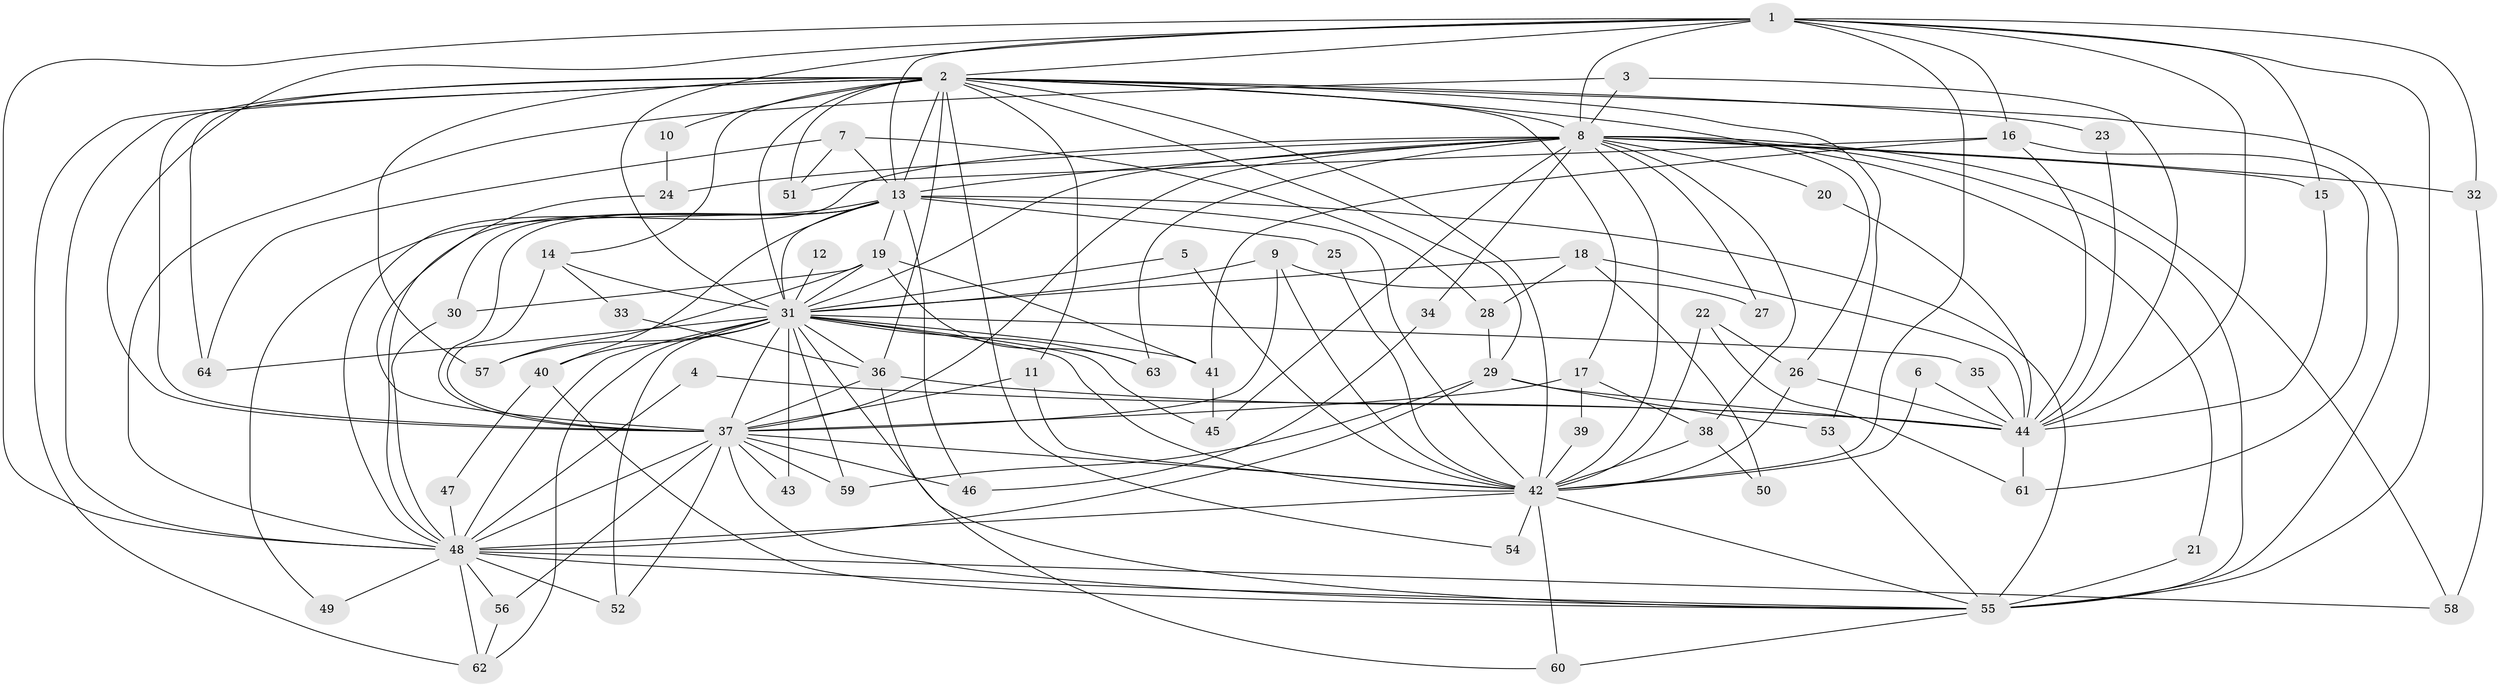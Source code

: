 // original degree distribution, {23: 0.009523809523809525, 18: 0.009523809523809525, 29: 0.009523809523809525, 16: 0.009523809523809525, 22: 0.01904761904761905, 19: 0.009523809523809525, 17: 0.01904761904761905, 21: 0.009523809523809525, 4: 0.10476190476190476, 3: 0.23809523809523808, 5: 0.02857142857142857, 14: 0.009523809523809525, 2: 0.5047619047619047, 6: 0.01904761904761905}
// Generated by graph-tools (version 1.1) at 2025/36/03/04/25 23:36:25]
// undirected, 64 vertices, 170 edges
graph export_dot {
  node [color=gray90,style=filled];
  1;
  2;
  3;
  4;
  5;
  6;
  7;
  8;
  9;
  10;
  11;
  12;
  13;
  14;
  15;
  16;
  17;
  18;
  19;
  20;
  21;
  22;
  23;
  24;
  25;
  26;
  27;
  28;
  29;
  30;
  31;
  32;
  33;
  34;
  35;
  36;
  37;
  38;
  39;
  40;
  41;
  42;
  43;
  44;
  45;
  46;
  47;
  48;
  49;
  50;
  51;
  52;
  53;
  54;
  55;
  56;
  57;
  58;
  59;
  60;
  61;
  62;
  63;
  64;
  1 -- 2 [weight=2.0];
  1 -- 8 [weight=1.0];
  1 -- 13 [weight=1.0];
  1 -- 15 [weight=1.0];
  1 -- 16 [weight=1.0];
  1 -- 31 [weight=1.0];
  1 -- 32 [weight=1.0];
  1 -- 37 [weight=1.0];
  1 -- 42 [weight=2.0];
  1 -- 44 [weight=1.0];
  1 -- 48 [weight=2.0];
  1 -- 55 [weight=2.0];
  2 -- 8 [weight=3.0];
  2 -- 10 [weight=2.0];
  2 -- 11 [weight=1.0];
  2 -- 13 [weight=2.0];
  2 -- 14 [weight=1.0];
  2 -- 17 [weight=1.0];
  2 -- 23 [weight=1.0];
  2 -- 26 [weight=1.0];
  2 -- 29 [weight=1.0];
  2 -- 31 [weight=3.0];
  2 -- 36 [weight=1.0];
  2 -- 37 [weight=2.0];
  2 -- 42 [weight=2.0];
  2 -- 48 [weight=2.0];
  2 -- 51 [weight=1.0];
  2 -- 53 [weight=1.0];
  2 -- 54 [weight=1.0];
  2 -- 55 [weight=2.0];
  2 -- 57 [weight=1.0];
  2 -- 62 [weight=1.0];
  2 -- 64 [weight=2.0];
  3 -- 8 [weight=1.0];
  3 -- 44 [weight=1.0];
  3 -- 48 [weight=1.0];
  4 -- 44 [weight=1.0];
  4 -- 48 [weight=2.0];
  5 -- 31 [weight=1.0];
  5 -- 42 [weight=1.0];
  6 -- 42 [weight=1.0];
  6 -- 44 [weight=1.0];
  7 -- 13 [weight=1.0];
  7 -- 28 [weight=1.0];
  7 -- 51 [weight=1.0];
  7 -- 64 [weight=1.0];
  8 -- 13 [weight=1.0];
  8 -- 15 [weight=1.0];
  8 -- 20 [weight=1.0];
  8 -- 21 [weight=1.0];
  8 -- 24 [weight=1.0];
  8 -- 27 [weight=1.0];
  8 -- 31 [weight=1.0];
  8 -- 32 [weight=1.0];
  8 -- 34 [weight=1.0];
  8 -- 37 [weight=1.0];
  8 -- 38 [weight=1.0];
  8 -- 42 [weight=1.0];
  8 -- 45 [weight=1.0];
  8 -- 48 [weight=1.0];
  8 -- 55 [weight=1.0];
  8 -- 58 [weight=1.0];
  8 -- 63 [weight=1.0];
  9 -- 27 [weight=1.0];
  9 -- 31 [weight=1.0];
  9 -- 37 [weight=1.0];
  9 -- 42 [weight=1.0];
  10 -- 24 [weight=1.0];
  11 -- 37 [weight=1.0];
  11 -- 42 [weight=1.0];
  12 -- 31 [weight=1.0];
  13 -- 19 [weight=1.0];
  13 -- 25 [weight=1.0];
  13 -- 30 [weight=1.0];
  13 -- 31 [weight=1.0];
  13 -- 37 [weight=1.0];
  13 -- 40 [weight=1.0];
  13 -- 42 [weight=1.0];
  13 -- 46 [weight=2.0];
  13 -- 48 [weight=1.0];
  13 -- 49 [weight=1.0];
  13 -- 55 [weight=2.0];
  14 -- 31 [weight=1.0];
  14 -- 33 [weight=1.0];
  14 -- 37 [weight=1.0];
  15 -- 44 [weight=1.0];
  16 -- 41 [weight=1.0];
  16 -- 44 [weight=1.0];
  16 -- 51 [weight=1.0];
  16 -- 61 [weight=1.0];
  17 -- 37 [weight=2.0];
  17 -- 38 [weight=1.0];
  17 -- 39 [weight=1.0];
  18 -- 28 [weight=1.0];
  18 -- 31 [weight=1.0];
  18 -- 44 [weight=1.0];
  18 -- 50 [weight=1.0];
  19 -- 30 [weight=1.0];
  19 -- 31 [weight=1.0];
  19 -- 41 [weight=1.0];
  19 -- 57 [weight=1.0];
  19 -- 63 [weight=1.0];
  20 -- 44 [weight=1.0];
  21 -- 55 [weight=1.0];
  22 -- 26 [weight=1.0];
  22 -- 42 [weight=1.0];
  22 -- 61 [weight=1.0];
  23 -- 44 [weight=1.0];
  24 -- 37 [weight=1.0];
  25 -- 42 [weight=1.0];
  26 -- 42 [weight=1.0];
  26 -- 44 [weight=1.0];
  28 -- 29 [weight=1.0];
  29 -- 44 [weight=1.0];
  29 -- 48 [weight=1.0];
  29 -- 53 [weight=1.0];
  29 -- 59 [weight=1.0];
  30 -- 48 [weight=1.0];
  31 -- 35 [weight=1.0];
  31 -- 36 [weight=1.0];
  31 -- 37 [weight=1.0];
  31 -- 40 [weight=1.0];
  31 -- 41 [weight=1.0];
  31 -- 42 [weight=1.0];
  31 -- 43 [weight=1.0];
  31 -- 45 [weight=1.0];
  31 -- 48 [weight=1.0];
  31 -- 52 [weight=1.0];
  31 -- 55 [weight=1.0];
  31 -- 57 [weight=1.0];
  31 -- 59 [weight=1.0];
  31 -- 62 [weight=1.0];
  31 -- 63 [weight=1.0];
  31 -- 64 [weight=1.0];
  32 -- 58 [weight=1.0];
  33 -- 36 [weight=1.0];
  34 -- 46 [weight=1.0];
  35 -- 44 [weight=1.0];
  36 -- 37 [weight=1.0];
  36 -- 44 [weight=1.0];
  36 -- 60 [weight=1.0];
  37 -- 42 [weight=1.0];
  37 -- 43 [weight=1.0];
  37 -- 46 [weight=1.0];
  37 -- 48 [weight=1.0];
  37 -- 52 [weight=1.0];
  37 -- 55 [weight=2.0];
  37 -- 56 [weight=1.0];
  37 -- 59 [weight=1.0];
  38 -- 42 [weight=1.0];
  38 -- 50 [weight=1.0];
  39 -- 42 [weight=1.0];
  40 -- 47 [weight=1.0];
  40 -- 55 [weight=1.0];
  41 -- 45 [weight=1.0];
  42 -- 48 [weight=1.0];
  42 -- 54 [weight=2.0];
  42 -- 55 [weight=1.0];
  42 -- 60 [weight=1.0];
  44 -- 61 [weight=1.0];
  47 -- 48 [weight=1.0];
  48 -- 49 [weight=1.0];
  48 -- 52 [weight=1.0];
  48 -- 55 [weight=1.0];
  48 -- 56 [weight=1.0];
  48 -- 58 [weight=1.0];
  48 -- 62 [weight=1.0];
  53 -- 55 [weight=1.0];
  55 -- 60 [weight=1.0];
  56 -- 62 [weight=1.0];
}
